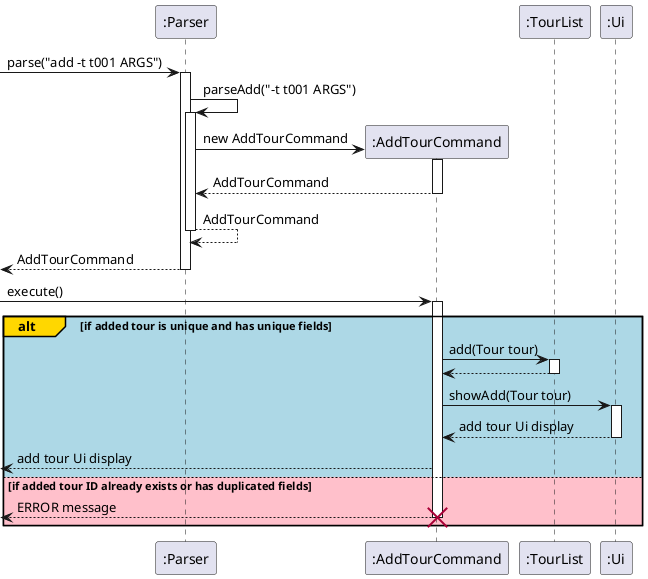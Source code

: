 @startuml

participant ":Parser" as Parser
participant ":AddTourCommand" as ATC
participant ":TourList" as TourList
participant ":Ui" as Ui

-> Parser : parse("add -t t001 ARGS")
activate Parser
    Parser -> Parser: parseAdd("-t t001 ARGS")
    activate Parser
    create ATC
    Parser -> ATC : new AddTourCommand
    activate ATC
    ATC --> Parser : AddTourCommand
    deactivate ATC
    Parser --> Parser: AddTourCommand
    deactivate Parser
    <-- Parser: AddTourCommand
deactivate Parser

-> ATC : execute()
    activate ATC


    alt#Gold #LightBlue if added tour is unique and has unique fields

        ATC -> TourList: add(Tour tour)
        activate TourList
        ATC <-- TourList:
        deactivate TourList
        ATC -> Ui : showAdd(Tour tour)
        activate Ui
        ATC <-- Ui : add tour Ui display
        deactivate Ui
        <-- ATC: add tour Ui display

   else #Pink if added tour ID already exists or has duplicated fields
        <-- ATC : ERROR message

        deactivate ATC
        destroy ATC
    end
@enduml